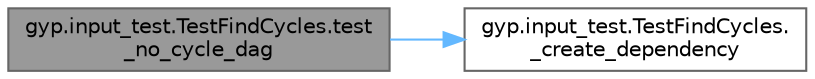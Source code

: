 digraph "gyp.input_test.TestFindCycles.test_no_cycle_dag"
{
 // LATEX_PDF_SIZE
  bgcolor="transparent";
  edge [fontname=Helvetica,fontsize=10,labelfontname=Helvetica,labelfontsize=10];
  node [fontname=Helvetica,fontsize=10,shape=box,height=0.2,width=0.4];
  rankdir="LR";
  Node1 [id="Node000001",label="gyp.input_test.TestFindCycles.test\l_no_cycle_dag",height=0.2,width=0.4,color="gray40", fillcolor="grey60", style="filled", fontcolor="black",tooltip=" "];
  Node1 -> Node2 [id="edge1_Node000001_Node000002",color="steelblue1",style="solid",tooltip=" "];
  Node2 [id="Node000002",label="gyp.input_test.TestFindCycles.\l_create_dependency",height=0.2,width=0.4,color="grey40", fillcolor="white", style="filled",URL="$classgyp_1_1input__test_1_1_test_find_cycles.html#a5a7962297fa3c05cfb3344074b5d7a31",tooltip=" "];
}
